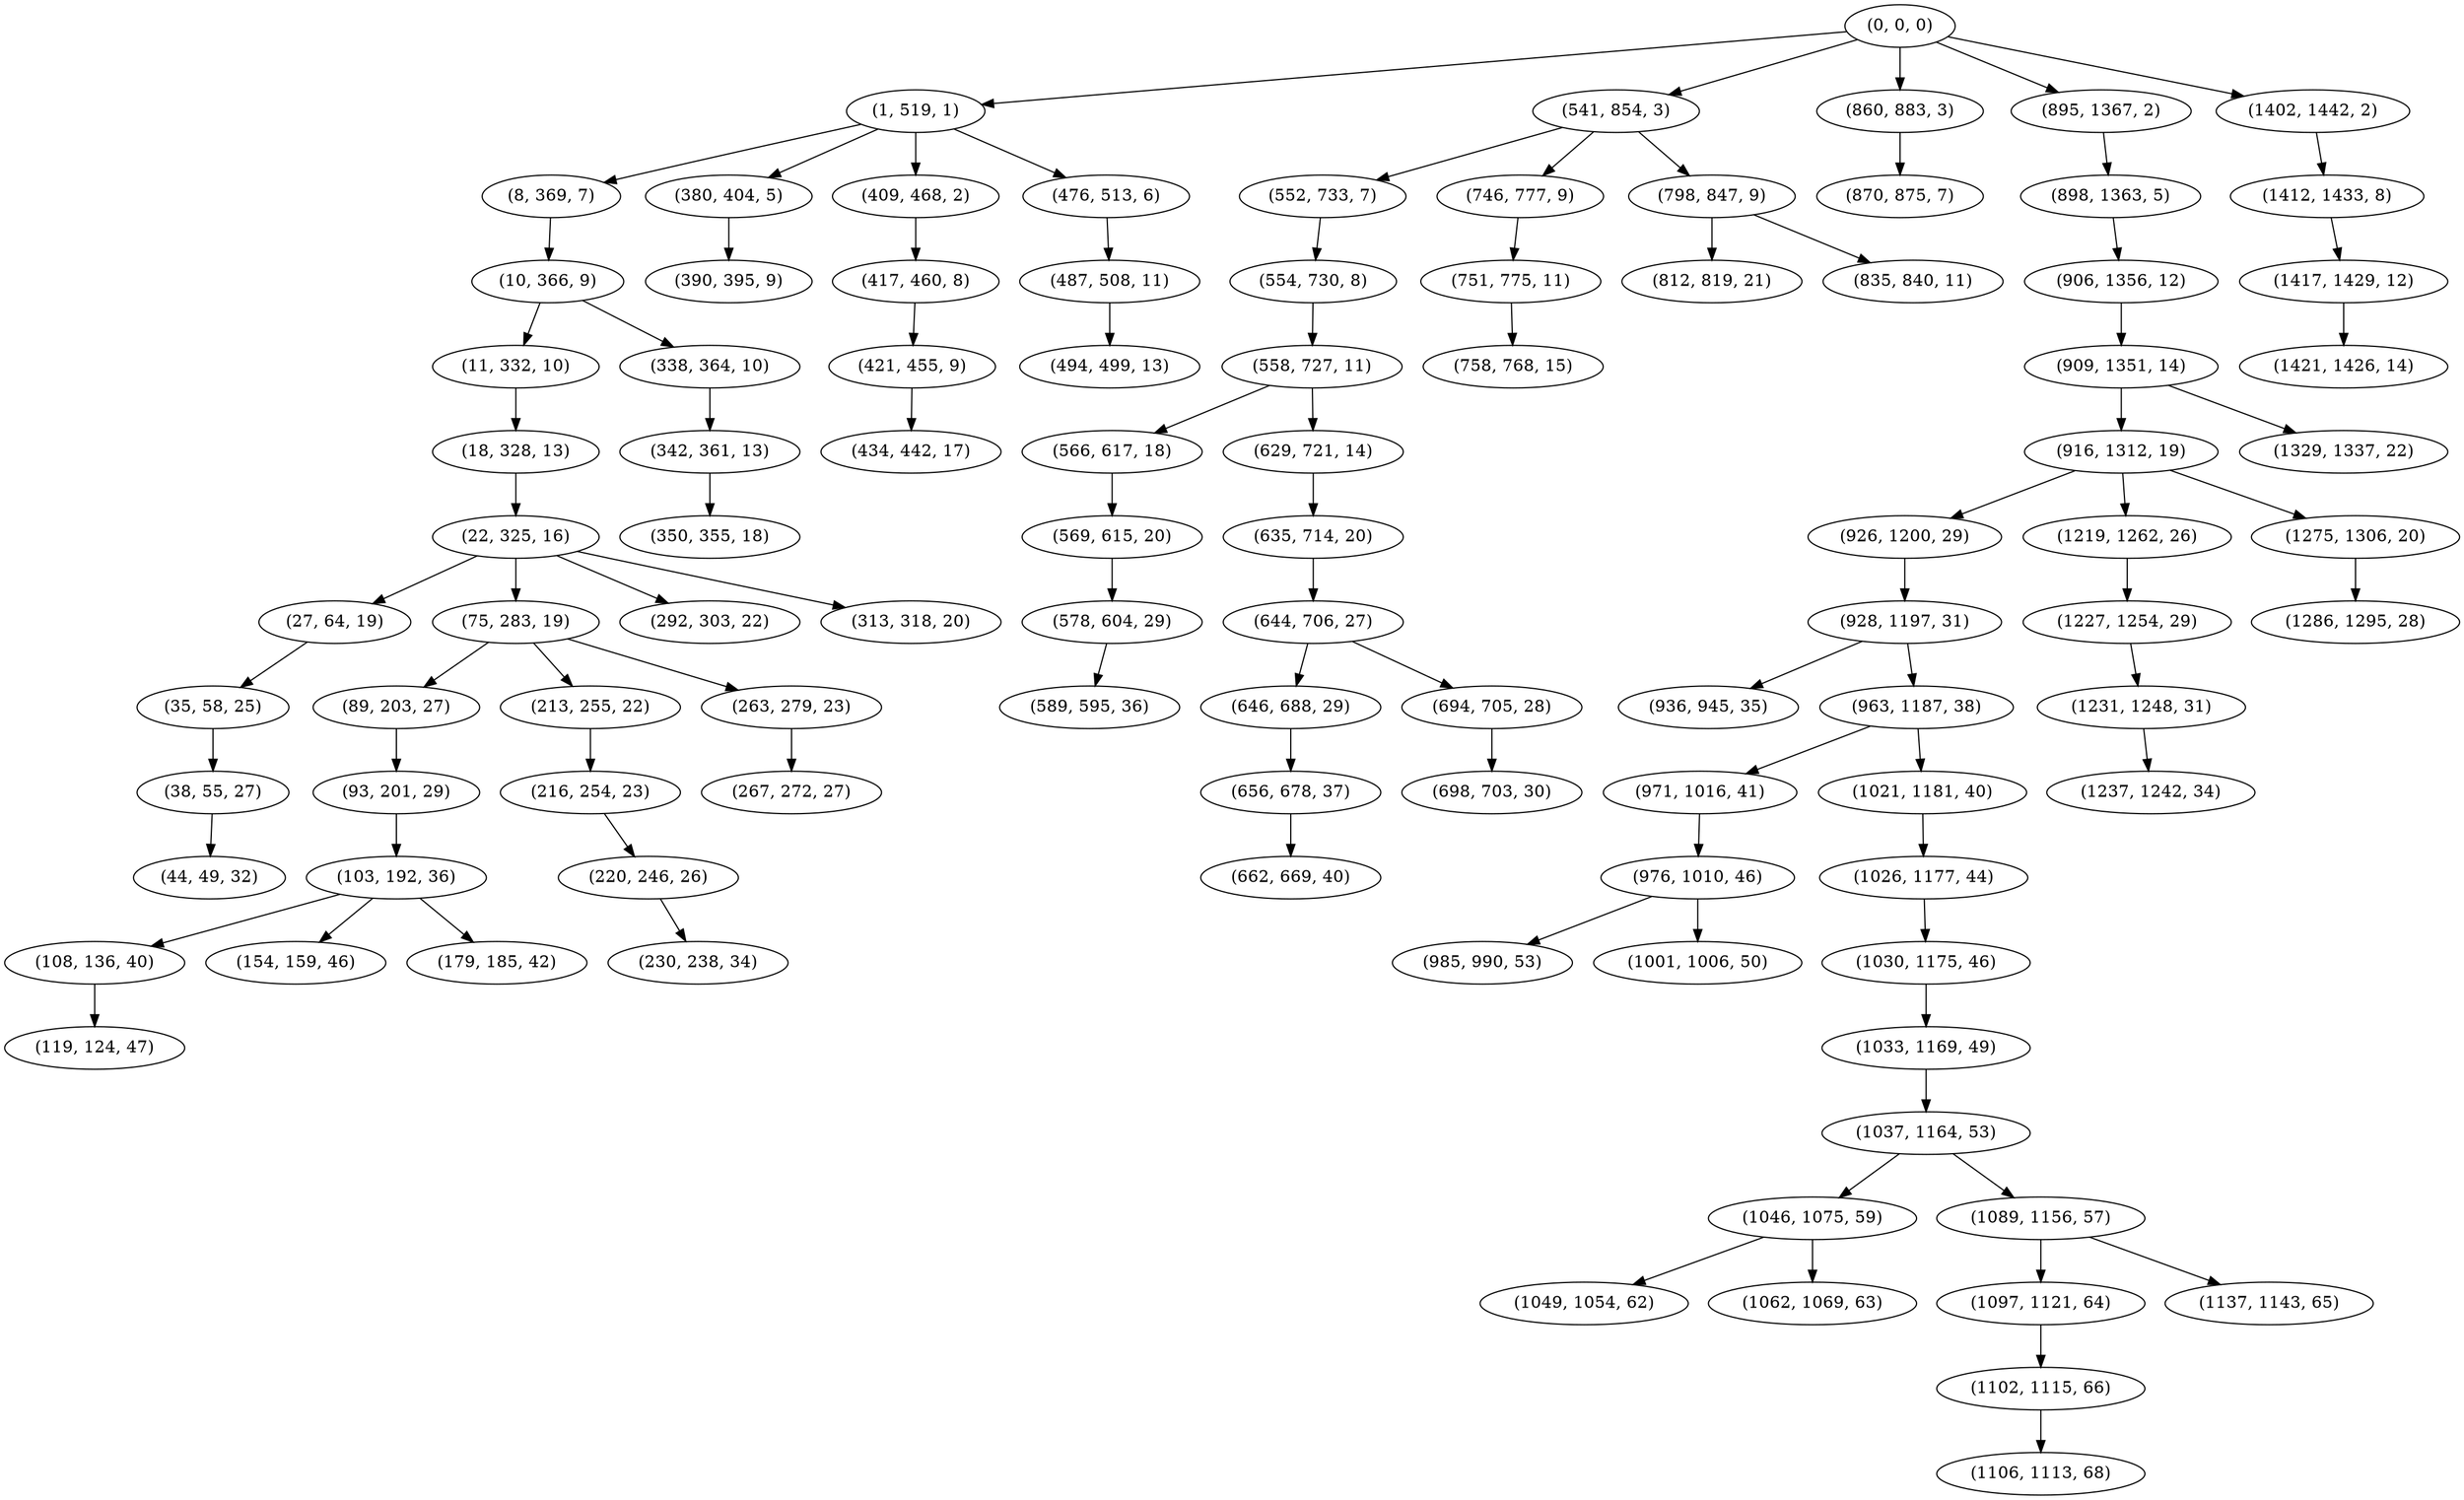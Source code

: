 digraph tree {
    "(0, 0, 0)";
    "(1, 519, 1)";
    "(8, 369, 7)";
    "(10, 366, 9)";
    "(11, 332, 10)";
    "(18, 328, 13)";
    "(22, 325, 16)";
    "(27, 64, 19)";
    "(35, 58, 25)";
    "(38, 55, 27)";
    "(44, 49, 32)";
    "(75, 283, 19)";
    "(89, 203, 27)";
    "(93, 201, 29)";
    "(103, 192, 36)";
    "(108, 136, 40)";
    "(119, 124, 47)";
    "(154, 159, 46)";
    "(179, 185, 42)";
    "(213, 255, 22)";
    "(216, 254, 23)";
    "(220, 246, 26)";
    "(230, 238, 34)";
    "(263, 279, 23)";
    "(267, 272, 27)";
    "(292, 303, 22)";
    "(313, 318, 20)";
    "(338, 364, 10)";
    "(342, 361, 13)";
    "(350, 355, 18)";
    "(380, 404, 5)";
    "(390, 395, 9)";
    "(409, 468, 2)";
    "(417, 460, 8)";
    "(421, 455, 9)";
    "(434, 442, 17)";
    "(476, 513, 6)";
    "(487, 508, 11)";
    "(494, 499, 13)";
    "(541, 854, 3)";
    "(552, 733, 7)";
    "(554, 730, 8)";
    "(558, 727, 11)";
    "(566, 617, 18)";
    "(569, 615, 20)";
    "(578, 604, 29)";
    "(589, 595, 36)";
    "(629, 721, 14)";
    "(635, 714, 20)";
    "(644, 706, 27)";
    "(646, 688, 29)";
    "(656, 678, 37)";
    "(662, 669, 40)";
    "(694, 705, 28)";
    "(698, 703, 30)";
    "(746, 777, 9)";
    "(751, 775, 11)";
    "(758, 768, 15)";
    "(798, 847, 9)";
    "(812, 819, 21)";
    "(835, 840, 11)";
    "(860, 883, 3)";
    "(870, 875, 7)";
    "(895, 1367, 2)";
    "(898, 1363, 5)";
    "(906, 1356, 12)";
    "(909, 1351, 14)";
    "(916, 1312, 19)";
    "(926, 1200, 29)";
    "(928, 1197, 31)";
    "(936, 945, 35)";
    "(963, 1187, 38)";
    "(971, 1016, 41)";
    "(976, 1010, 46)";
    "(985, 990, 53)";
    "(1001, 1006, 50)";
    "(1021, 1181, 40)";
    "(1026, 1177, 44)";
    "(1030, 1175, 46)";
    "(1033, 1169, 49)";
    "(1037, 1164, 53)";
    "(1046, 1075, 59)";
    "(1049, 1054, 62)";
    "(1062, 1069, 63)";
    "(1089, 1156, 57)";
    "(1097, 1121, 64)";
    "(1102, 1115, 66)";
    "(1106, 1113, 68)";
    "(1137, 1143, 65)";
    "(1219, 1262, 26)";
    "(1227, 1254, 29)";
    "(1231, 1248, 31)";
    "(1237, 1242, 34)";
    "(1275, 1306, 20)";
    "(1286, 1295, 28)";
    "(1329, 1337, 22)";
    "(1402, 1442, 2)";
    "(1412, 1433, 8)";
    "(1417, 1429, 12)";
    "(1421, 1426, 14)";
    "(0, 0, 0)" -> "(1, 519, 1)";
    "(0, 0, 0)" -> "(541, 854, 3)";
    "(0, 0, 0)" -> "(860, 883, 3)";
    "(0, 0, 0)" -> "(895, 1367, 2)";
    "(0, 0, 0)" -> "(1402, 1442, 2)";
    "(1, 519, 1)" -> "(8, 369, 7)";
    "(1, 519, 1)" -> "(380, 404, 5)";
    "(1, 519, 1)" -> "(409, 468, 2)";
    "(1, 519, 1)" -> "(476, 513, 6)";
    "(8, 369, 7)" -> "(10, 366, 9)";
    "(10, 366, 9)" -> "(11, 332, 10)";
    "(10, 366, 9)" -> "(338, 364, 10)";
    "(11, 332, 10)" -> "(18, 328, 13)";
    "(18, 328, 13)" -> "(22, 325, 16)";
    "(22, 325, 16)" -> "(27, 64, 19)";
    "(22, 325, 16)" -> "(75, 283, 19)";
    "(22, 325, 16)" -> "(292, 303, 22)";
    "(22, 325, 16)" -> "(313, 318, 20)";
    "(27, 64, 19)" -> "(35, 58, 25)";
    "(35, 58, 25)" -> "(38, 55, 27)";
    "(38, 55, 27)" -> "(44, 49, 32)";
    "(75, 283, 19)" -> "(89, 203, 27)";
    "(75, 283, 19)" -> "(213, 255, 22)";
    "(75, 283, 19)" -> "(263, 279, 23)";
    "(89, 203, 27)" -> "(93, 201, 29)";
    "(93, 201, 29)" -> "(103, 192, 36)";
    "(103, 192, 36)" -> "(108, 136, 40)";
    "(103, 192, 36)" -> "(154, 159, 46)";
    "(103, 192, 36)" -> "(179, 185, 42)";
    "(108, 136, 40)" -> "(119, 124, 47)";
    "(213, 255, 22)" -> "(216, 254, 23)";
    "(216, 254, 23)" -> "(220, 246, 26)";
    "(220, 246, 26)" -> "(230, 238, 34)";
    "(263, 279, 23)" -> "(267, 272, 27)";
    "(338, 364, 10)" -> "(342, 361, 13)";
    "(342, 361, 13)" -> "(350, 355, 18)";
    "(380, 404, 5)" -> "(390, 395, 9)";
    "(409, 468, 2)" -> "(417, 460, 8)";
    "(417, 460, 8)" -> "(421, 455, 9)";
    "(421, 455, 9)" -> "(434, 442, 17)";
    "(476, 513, 6)" -> "(487, 508, 11)";
    "(487, 508, 11)" -> "(494, 499, 13)";
    "(541, 854, 3)" -> "(552, 733, 7)";
    "(541, 854, 3)" -> "(746, 777, 9)";
    "(541, 854, 3)" -> "(798, 847, 9)";
    "(552, 733, 7)" -> "(554, 730, 8)";
    "(554, 730, 8)" -> "(558, 727, 11)";
    "(558, 727, 11)" -> "(566, 617, 18)";
    "(558, 727, 11)" -> "(629, 721, 14)";
    "(566, 617, 18)" -> "(569, 615, 20)";
    "(569, 615, 20)" -> "(578, 604, 29)";
    "(578, 604, 29)" -> "(589, 595, 36)";
    "(629, 721, 14)" -> "(635, 714, 20)";
    "(635, 714, 20)" -> "(644, 706, 27)";
    "(644, 706, 27)" -> "(646, 688, 29)";
    "(644, 706, 27)" -> "(694, 705, 28)";
    "(646, 688, 29)" -> "(656, 678, 37)";
    "(656, 678, 37)" -> "(662, 669, 40)";
    "(694, 705, 28)" -> "(698, 703, 30)";
    "(746, 777, 9)" -> "(751, 775, 11)";
    "(751, 775, 11)" -> "(758, 768, 15)";
    "(798, 847, 9)" -> "(812, 819, 21)";
    "(798, 847, 9)" -> "(835, 840, 11)";
    "(860, 883, 3)" -> "(870, 875, 7)";
    "(895, 1367, 2)" -> "(898, 1363, 5)";
    "(898, 1363, 5)" -> "(906, 1356, 12)";
    "(906, 1356, 12)" -> "(909, 1351, 14)";
    "(909, 1351, 14)" -> "(916, 1312, 19)";
    "(909, 1351, 14)" -> "(1329, 1337, 22)";
    "(916, 1312, 19)" -> "(926, 1200, 29)";
    "(916, 1312, 19)" -> "(1219, 1262, 26)";
    "(916, 1312, 19)" -> "(1275, 1306, 20)";
    "(926, 1200, 29)" -> "(928, 1197, 31)";
    "(928, 1197, 31)" -> "(936, 945, 35)";
    "(928, 1197, 31)" -> "(963, 1187, 38)";
    "(963, 1187, 38)" -> "(971, 1016, 41)";
    "(963, 1187, 38)" -> "(1021, 1181, 40)";
    "(971, 1016, 41)" -> "(976, 1010, 46)";
    "(976, 1010, 46)" -> "(985, 990, 53)";
    "(976, 1010, 46)" -> "(1001, 1006, 50)";
    "(1021, 1181, 40)" -> "(1026, 1177, 44)";
    "(1026, 1177, 44)" -> "(1030, 1175, 46)";
    "(1030, 1175, 46)" -> "(1033, 1169, 49)";
    "(1033, 1169, 49)" -> "(1037, 1164, 53)";
    "(1037, 1164, 53)" -> "(1046, 1075, 59)";
    "(1037, 1164, 53)" -> "(1089, 1156, 57)";
    "(1046, 1075, 59)" -> "(1049, 1054, 62)";
    "(1046, 1075, 59)" -> "(1062, 1069, 63)";
    "(1089, 1156, 57)" -> "(1097, 1121, 64)";
    "(1089, 1156, 57)" -> "(1137, 1143, 65)";
    "(1097, 1121, 64)" -> "(1102, 1115, 66)";
    "(1102, 1115, 66)" -> "(1106, 1113, 68)";
    "(1219, 1262, 26)" -> "(1227, 1254, 29)";
    "(1227, 1254, 29)" -> "(1231, 1248, 31)";
    "(1231, 1248, 31)" -> "(1237, 1242, 34)";
    "(1275, 1306, 20)" -> "(1286, 1295, 28)";
    "(1402, 1442, 2)" -> "(1412, 1433, 8)";
    "(1412, 1433, 8)" -> "(1417, 1429, 12)";
    "(1417, 1429, 12)" -> "(1421, 1426, 14)";
}
